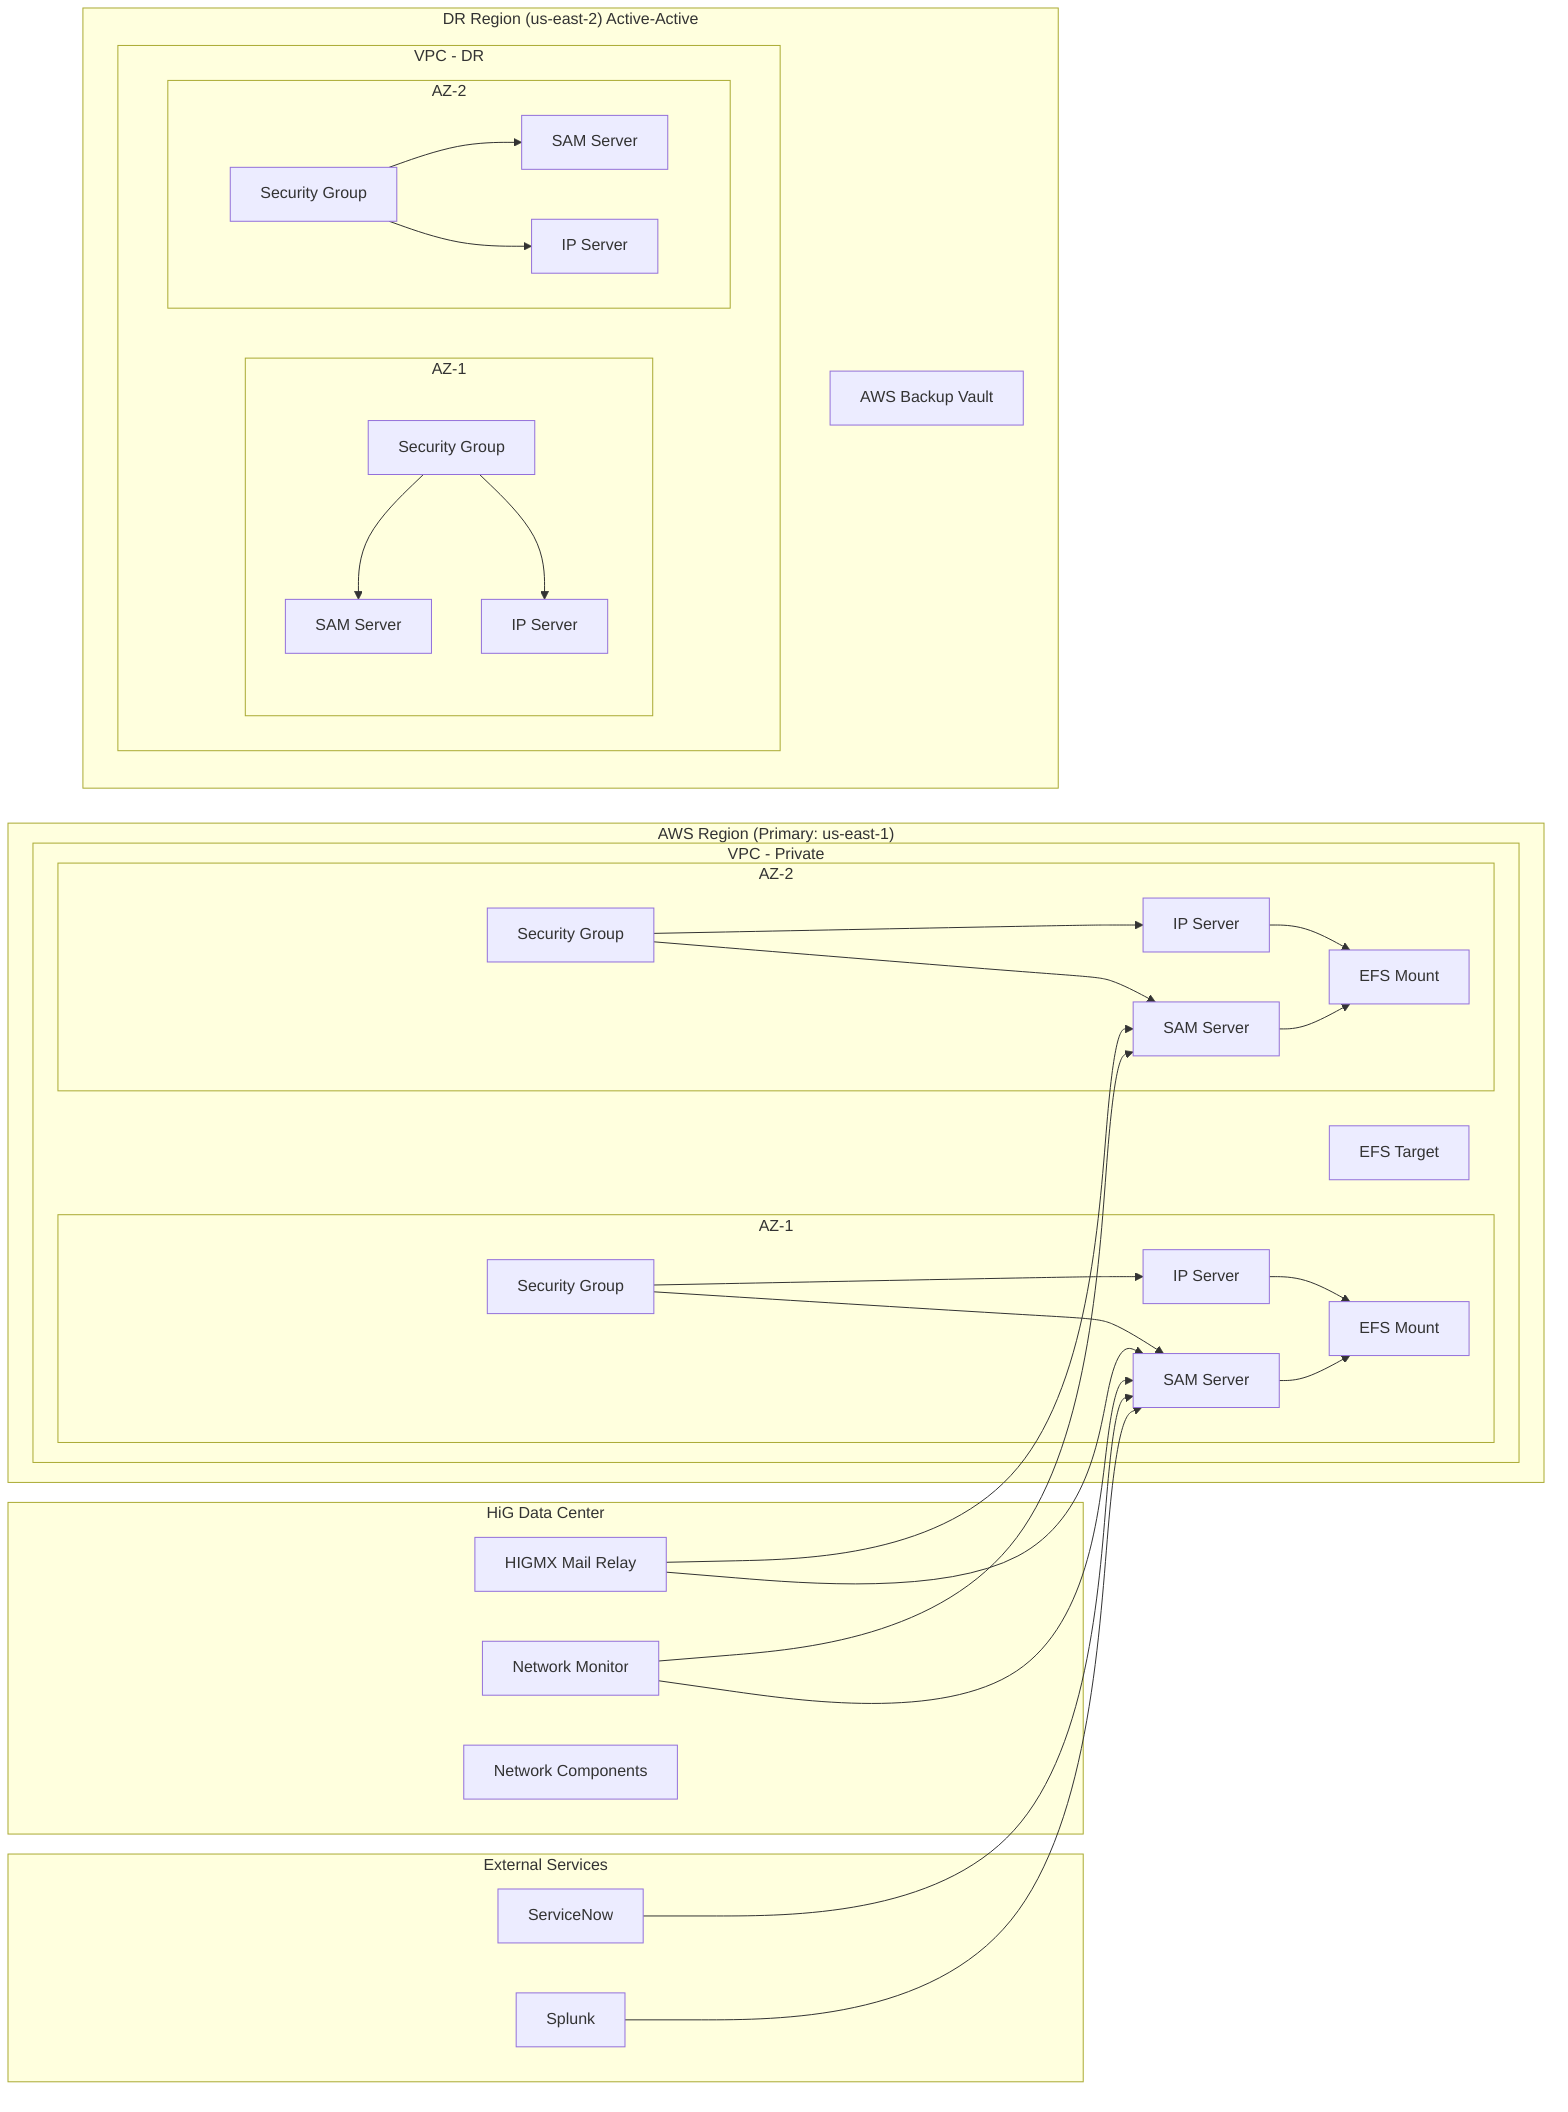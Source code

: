 flowchart LR
  subgraph OnPrem["HiG Data Center"]
    higmx["HIGMX Mail Relay"]
    network_monitor["Network Monitor"]
    network_components["Network Components"]
  end

  subgraph ExternalServices["External Services"]
    serviceNow["ServiceNow"]
    splunk["Splunk"]
  end

  subgraph PrimaryRegion["AWS Region (Primary: us-east-1)"]
    subgraph VPCPrivate["VPC - Private"]
      subgraph AZ1["AZ-1"]
        sg1["Security Group"]
        sg1 --> sam1["SAM Server"]
        sg1 --> ip1["IP Server"]
        sam1 --> efs1["EFS Mount"]
        ip1 --> efs1
      end
      subgraph AZ2["AZ-2"]
        sg2["Security Group"]
        sg2 --> sam2["SAM Server"]
        sg2 --> ip2["IP Server"]
        sam2 --> efs2["EFS Mount"]
        ip2 --> efs2
      end
      efs_central["EFS Target"]
    end
  end

  subgraph DRRegion["DR Region (us-east-2) Active-Active"]
    subgraph DRVPC["VPC - DR"]
      subgraph DRAZ1["AZ-1"]
        sg_dr1["Security Group"]
        sg_dr1 --> dr_sam1["SAM Server"]
        sg_dr1 --> dr_ip1["IP Server"]
      end
      subgraph DRAZ2["AZ-2"]
        sg_dr2["Security Group"]
        sg_dr2 --> dr_sam2["SAM Server"]
        sg_dr2 --> dr_ip2["IP Server"]
      end
    end
    backup["AWS Backup Vault"]
  end

  higmx --> sam1
  higmx --> sam2
  network_monitor --> sam1
  network_monitor --> sam2
  serviceNow --> sam1
  splunk --> sam1